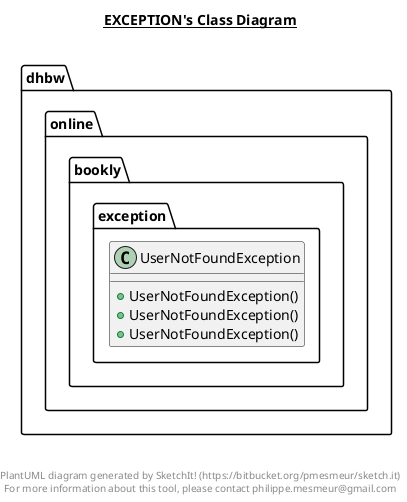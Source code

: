 @startuml

title __EXCEPTION's Class Diagram__\n

  namespace dhbw.online.bookly {
    namespace exception {
      class dhbw.online.bookly.exception.UserNotFoundException {
          + UserNotFoundException()
          + UserNotFoundException()
          + UserNotFoundException()
      }
    }
  }
  



right footer


PlantUML diagram generated by SketchIt! (https://bitbucket.org/pmesmeur/sketch.it)
For more information about this tool, please contact philippe.mesmeur@gmail.com
endfooter

@enduml
